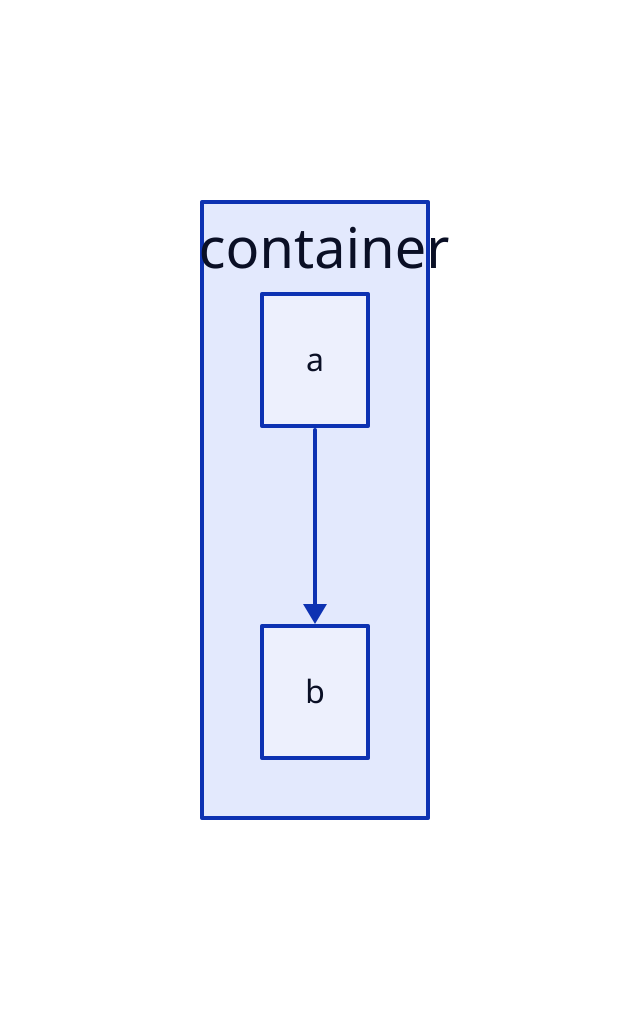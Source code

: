 direction: right
# outer-grid -> outer-container

# outer-grid: {
grid-columns: 1

# okok # -> container # -> etc

container: {
  label.near: top-left
  # edges not yet supported here since they must be direct grid children
  a
  b
  # c

  a -> b
}

# inner-grid: {
#   # grid-rows: 1
#   # 1
#   # 2
#   # 3
#   # edges here are not supported yet since this is inside another grid
# }
# }

# outer-container: {
#   grid -> container

#   grid: {
#     grid-rows: 1
#     # direct child edges ok in least nested grid
#     1 -> 2 -> 3
#   }

#   container: {
#     # non grid edges ok
#     4 -> 5 -> 6
#     nested container: {
#       # nested non grid edges ok
#       7 -> 8
#     }
#   }
# }
